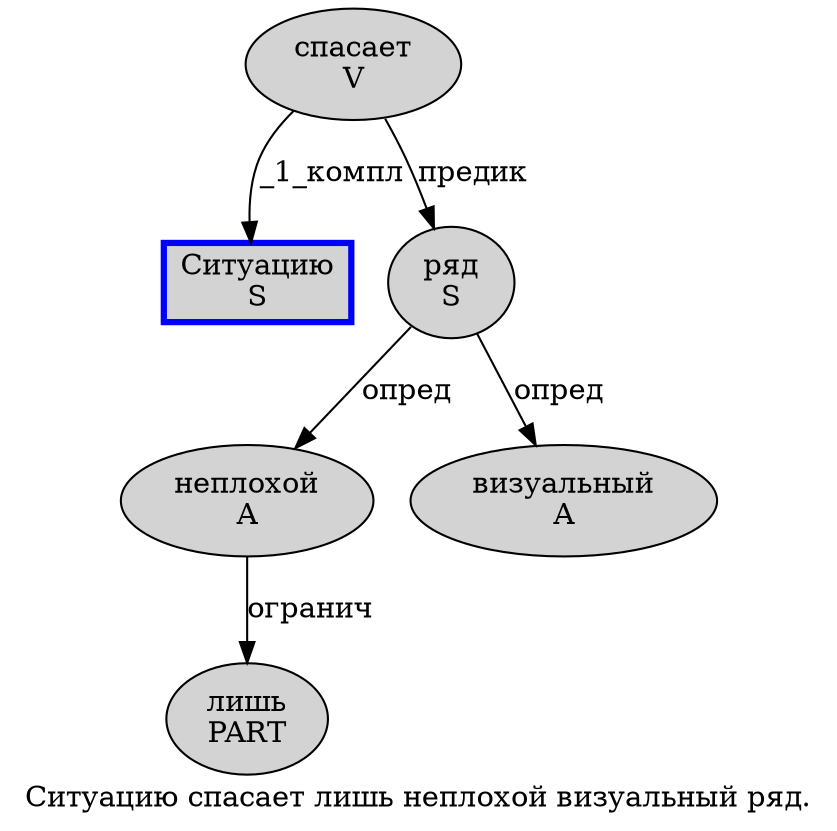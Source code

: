 digraph SENTENCE_4590 {
	graph [label="Ситуацию спасает лишь неплохой визуальный ряд."]
	node [style=filled]
		0 [label="Ситуацию
S" color=blue fillcolor=lightgray penwidth=3 shape=box]
		1 [label="спасает
V" color="" fillcolor=lightgray penwidth=1 shape=ellipse]
		2 [label="лишь
PART" color="" fillcolor=lightgray penwidth=1 shape=ellipse]
		3 [label="неплохой
A" color="" fillcolor=lightgray penwidth=1 shape=ellipse]
		4 [label="визуальный
A" color="" fillcolor=lightgray penwidth=1 shape=ellipse]
		5 [label="ряд
S" color="" fillcolor=lightgray penwidth=1 shape=ellipse]
			1 -> 0 [label="_1_компл"]
			1 -> 5 [label="предик"]
			5 -> 3 [label="опред"]
			5 -> 4 [label="опред"]
			3 -> 2 [label="огранич"]
}